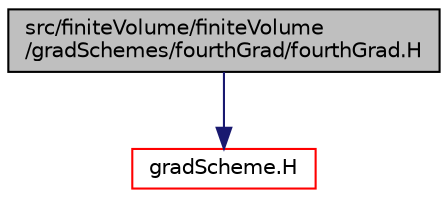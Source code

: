 digraph "src/finiteVolume/finiteVolume/gradSchemes/fourthGrad/fourthGrad.H"
{
  bgcolor="transparent";
  edge [fontname="Helvetica",fontsize="10",labelfontname="Helvetica",labelfontsize="10"];
  node [fontname="Helvetica",fontsize="10",shape=record];
  Node1 [label="src/finiteVolume/finiteVolume\l/gradSchemes/fourthGrad/fourthGrad.H",height=0.2,width=0.4,color="black", fillcolor="grey75", style="filled", fontcolor="black"];
  Node1 -> Node2 [color="midnightblue",fontsize="10",style="solid",fontname="Helvetica"];
  Node2 [label="gradScheme.H",height=0.2,width=0.4,color="red",URL="$a05914.html"];
}
